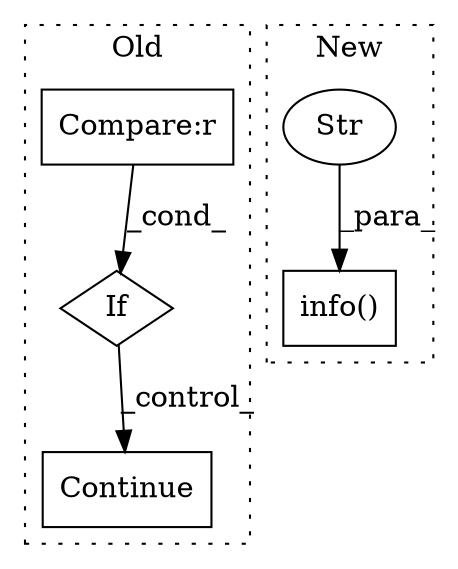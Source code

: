 digraph G {
subgraph cluster0 {
1 [label="Continue" a="43" s="5746" l="8" shape="box"];
4 [label="If" a="96" s="5698" l="3" shape="diamond"];
5 [label="Compare:r" a="40" s="5701" l="31" shape="box"];
label = "Old";
style="dotted";
}
subgraph cluster1 {
2 [label="info()" a="75" s="5419,5458" l="13,1" shape="box"];
3 [label="Str" a="66" s="5432" l="26" shape="ellipse"];
label = "New";
style="dotted";
}
3 -> 2 [label="_para_"];
4 -> 1 [label="_control_"];
5 -> 4 [label="_cond_"];
}